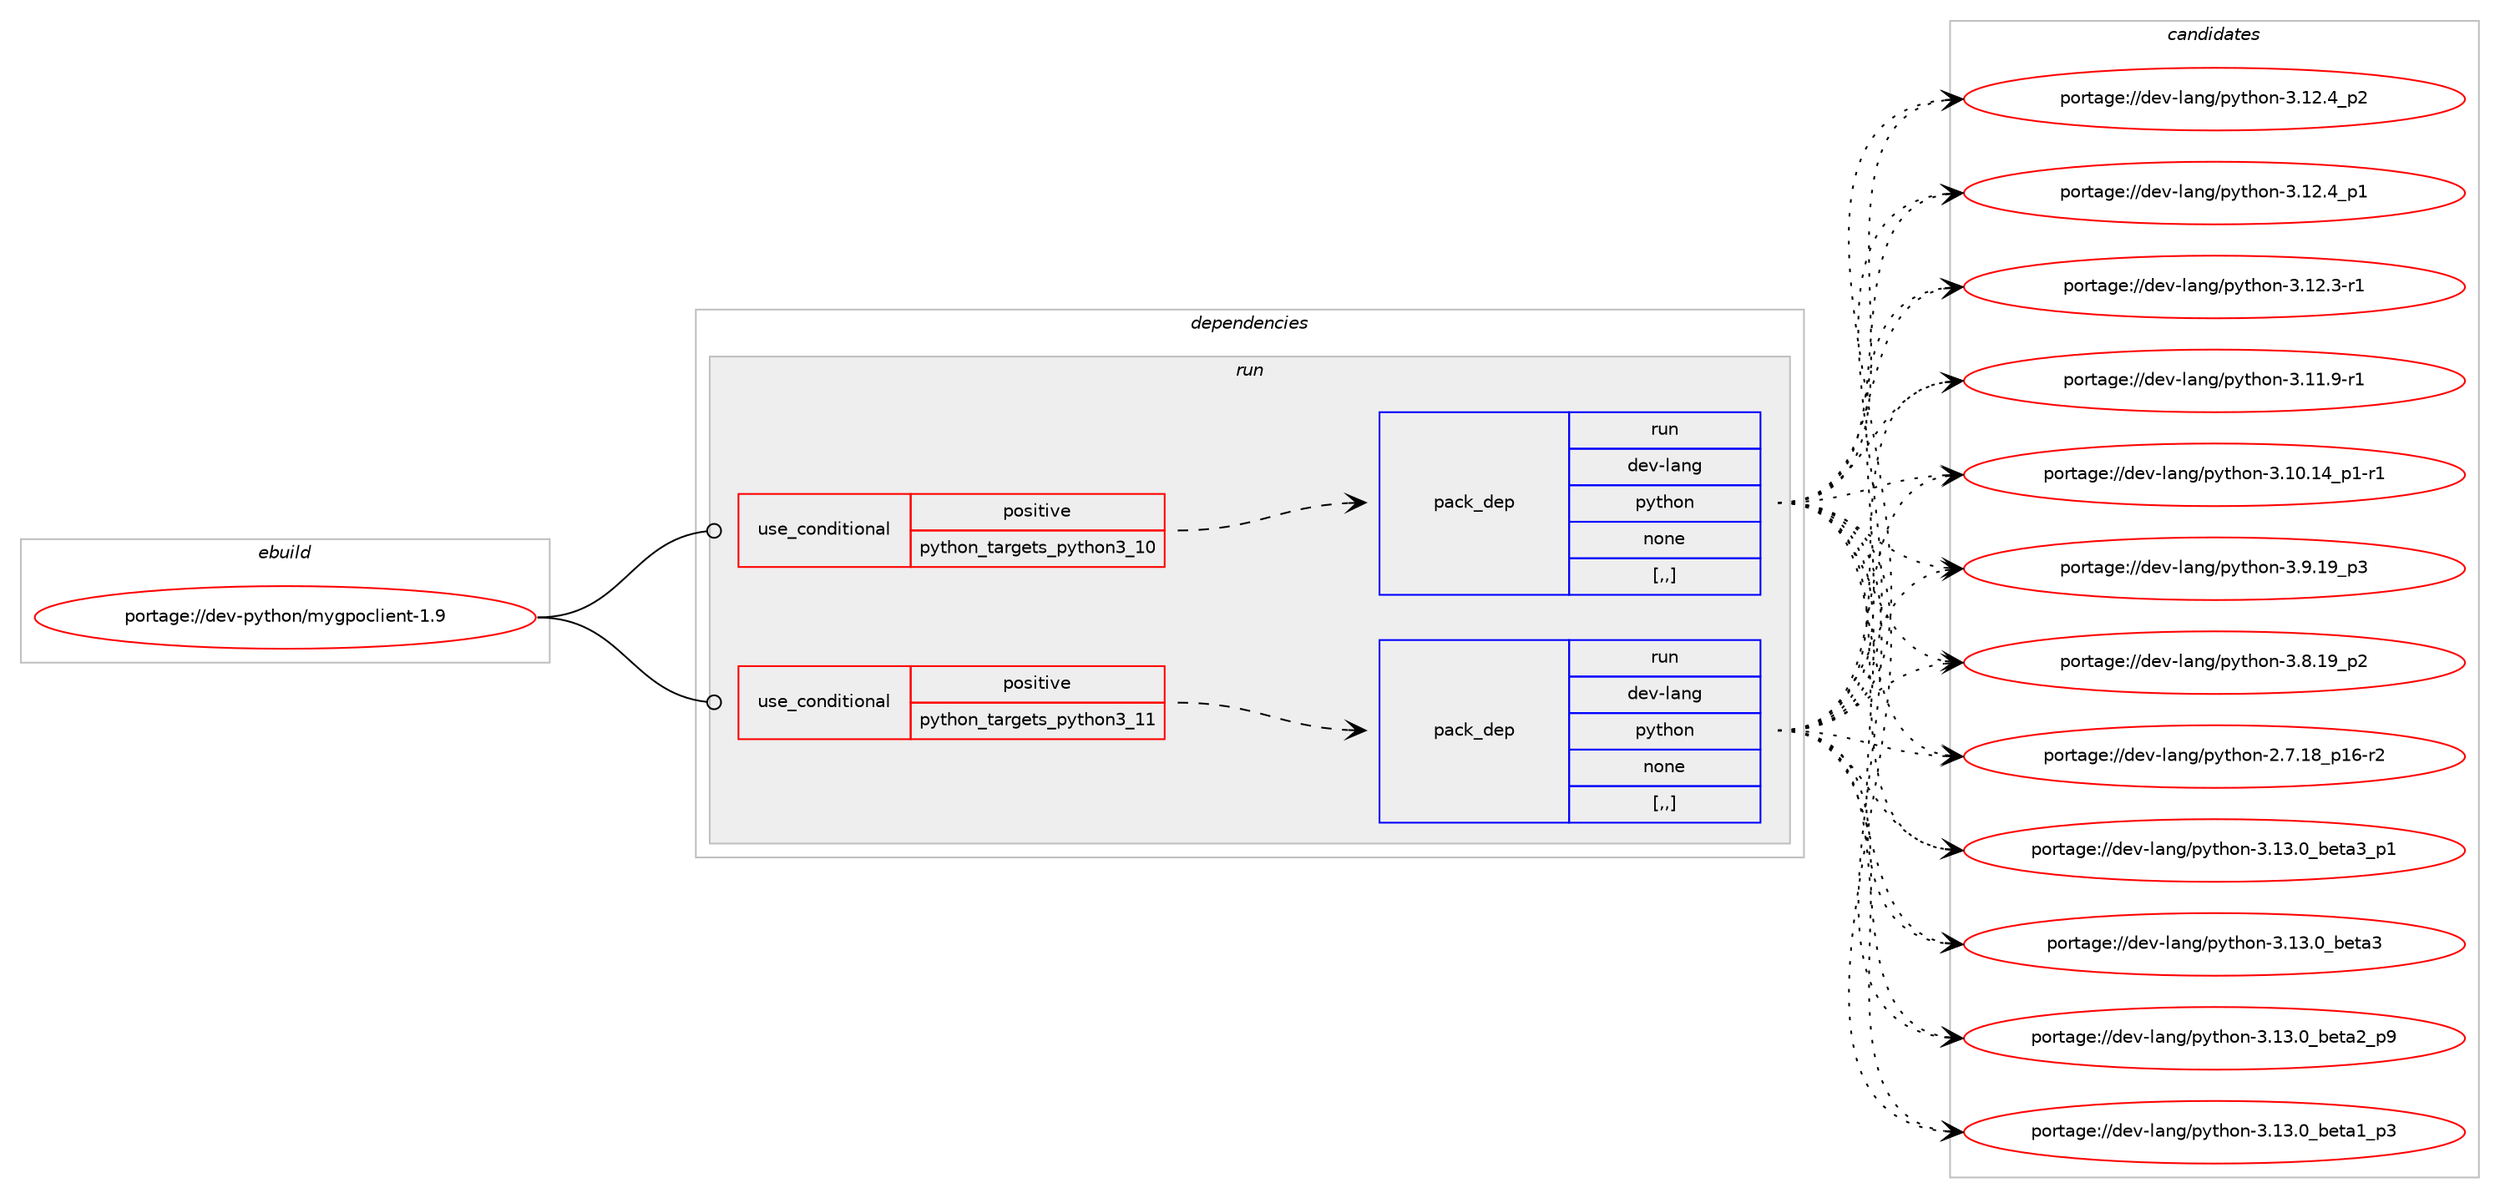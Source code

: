digraph prolog {

# *************
# Graph options
# *************

newrank=true;
concentrate=true;
compound=true;
graph [rankdir=LR,fontname=Helvetica,fontsize=10,ranksep=1.5];#, ranksep=2.5, nodesep=0.2];
edge  [arrowhead=vee];
node  [fontname=Helvetica,fontsize=10];

# **********
# The ebuild
# **********

subgraph cluster_leftcol {
color=gray;
label=<<i>ebuild</i>>;
id [label="portage://dev-python/mygpoclient-1.9", color=red, width=4, href="../dev-python/mygpoclient-1.9.svg"];
}

# ****************
# The dependencies
# ****************

subgraph cluster_midcol {
color=gray;
label=<<i>dependencies</i>>;
subgraph cluster_compile {
fillcolor="#eeeeee";
style=filled;
label=<<i>compile</i>>;
}
subgraph cluster_compileandrun {
fillcolor="#eeeeee";
style=filled;
label=<<i>compile and run</i>>;
}
subgraph cluster_run {
fillcolor="#eeeeee";
style=filled;
label=<<i>run</i>>;
subgraph cond34973 {
dependency151646 [label=<<TABLE BORDER="0" CELLBORDER="1" CELLSPACING="0" CELLPADDING="4"><TR><TD ROWSPAN="3" CELLPADDING="10">use_conditional</TD></TR><TR><TD>positive</TD></TR><TR><TD>python_targets_python3_10</TD></TR></TABLE>>, shape=none, color=red];
subgraph pack115424 {
dependency151647 [label=<<TABLE BORDER="0" CELLBORDER="1" CELLSPACING="0" CELLPADDING="4" WIDTH="220"><TR><TD ROWSPAN="6" CELLPADDING="30">pack_dep</TD></TR><TR><TD WIDTH="110">run</TD></TR><TR><TD>dev-lang</TD></TR><TR><TD>python</TD></TR><TR><TD>none</TD></TR><TR><TD>[,,]</TD></TR></TABLE>>, shape=none, color=blue];
}
dependency151646:e -> dependency151647:w [weight=20,style="dashed",arrowhead="vee"];
}
id:e -> dependency151646:w [weight=20,style="solid",arrowhead="odot"];
subgraph cond34974 {
dependency151648 [label=<<TABLE BORDER="0" CELLBORDER="1" CELLSPACING="0" CELLPADDING="4"><TR><TD ROWSPAN="3" CELLPADDING="10">use_conditional</TD></TR><TR><TD>positive</TD></TR><TR><TD>python_targets_python3_11</TD></TR></TABLE>>, shape=none, color=red];
subgraph pack115425 {
dependency151649 [label=<<TABLE BORDER="0" CELLBORDER="1" CELLSPACING="0" CELLPADDING="4" WIDTH="220"><TR><TD ROWSPAN="6" CELLPADDING="30">pack_dep</TD></TR><TR><TD WIDTH="110">run</TD></TR><TR><TD>dev-lang</TD></TR><TR><TD>python</TD></TR><TR><TD>none</TD></TR><TR><TD>[,,]</TD></TR></TABLE>>, shape=none, color=blue];
}
dependency151648:e -> dependency151649:w [weight=20,style="dashed",arrowhead="vee"];
}
id:e -> dependency151648:w [weight=20,style="solid",arrowhead="odot"];
}
}

# **************
# The candidates
# **************

subgraph cluster_choices {
rank=same;
color=gray;
label=<<i>candidates</i>>;

subgraph choice115424 {
color=black;
nodesep=1;
choice10010111845108971101034711212111610411111045514649514648959810111697519511249 [label="portage://dev-lang/python-3.13.0_beta3_p1", color=red, width=4,href="../dev-lang/python-3.13.0_beta3_p1.svg"];
choice1001011184510897110103471121211161041111104551464951464895981011169751 [label="portage://dev-lang/python-3.13.0_beta3", color=red, width=4,href="../dev-lang/python-3.13.0_beta3.svg"];
choice10010111845108971101034711212111610411111045514649514648959810111697509511257 [label="portage://dev-lang/python-3.13.0_beta2_p9", color=red, width=4,href="../dev-lang/python-3.13.0_beta2_p9.svg"];
choice10010111845108971101034711212111610411111045514649514648959810111697499511251 [label="portage://dev-lang/python-3.13.0_beta1_p3", color=red, width=4,href="../dev-lang/python-3.13.0_beta1_p3.svg"];
choice100101118451089711010347112121116104111110455146495046529511250 [label="portage://dev-lang/python-3.12.4_p2", color=red, width=4,href="../dev-lang/python-3.12.4_p2.svg"];
choice100101118451089711010347112121116104111110455146495046529511249 [label="portage://dev-lang/python-3.12.4_p1", color=red, width=4,href="../dev-lang/python-3.12.4_p1.svg"];
choice100101118451089711010347112121116104111110455146495046514511449 [label="portage://dev-lang/python-3.12.3-r1", color=red, width=4,href="../dev-lang/python-3.12.3-r1.svg"];
choice100101118451089711010347112121116104111110455146494946574511449 [label="portage://dev-lang/python-3.11.9-r1", color=red, width=4,href="../dev-lang/python-3.11.9-r1.svg"];
choice100101118451089711010347112121116104111110455146494846495295112494511449 [label="portage://dev-lang/python-3.10.14_p1-r1", color=red, width=4,href="../dev-lang/python-3.10.14_p1-r1.svg"];
choice100101118451089711010347112121116104111110455146574649579511251 [label="portage://dev-lang/python-3.9.19_p3", color=red, width=4,href="../dev-lang/python-3.9.19_p3.svg"];
choice100101118451089711010347112121116104111110455146564649579511250 [label="portage://dev-lang/python-3.8.19_p2", color=red, width=4,href="../dev-lang/python-3.8.19_p2.svg"];
choice100101118451089711010347112121116104111110455046554649569511249544511450 [label="portage://dev-lang/python-2.7.18_p16-r2", color=red, width=4,href="../dev-lang/python-2.7.18_p16-r2.svg"];
dependency151647:e -> choice10010111845108971101034711212111610411111045514649514648959810111697519511249:w [style=dotted,weight="100"];
dependency151647:e -> choice1001011184510897110103471121211161041111104551464951464895981011169751:w [style=dotted,weight="100"];
dependency151647:e -> choice10010111845108971101034711212111610411111045514649514648959810111697509511257:w [style=dotted,weight="100"];
dependency151647:e -> choice10010111845108971101034711212111610411111045514649514648959810111697499511251:w [style=dotted,weight="100"];
dependency151647:e -> choice100101118451089711010347112121116104111110455146495046529511250:w [style=dotted,weight="100"];
dependency151647:e -> choice100101118451089711010347112121116104111110455146495046529511249:w [style=dotted,weight="100"];
dependency151647:e -> choice100101118451089711010347112121116104111110455146495046514511449:w [style=dotted,weight="100"];
dependency151647:e -> choice100101118451089711010347112121116104111110455146494946574511449:w [style=dotted,weight="100"];
dependency151647:e -> choice100101118451089711010347112121116104111110455146494846495295112494511449:w [style=dotted,weight="100"];
dependency151647:e -> choice100101118451089711010347112121116104111110455146574649579511251:w [style=dotted,weight="100"];
dependency151647:e -> choice100101118451089711010347112121116104111110455146564649579511250:w [style=dotted,weight="100"];
dependency151647:e -> choice100101118451089711010347112121116104111110455046554649569511249544511450:w [style=dotted,weight="100"];
}
subgraph choice115425 {
color=black;
nodesep=1;
choice10010111845108971101034711212111610411111045514649514648959810111697519511249 [label="portage://dev-lang/python-3.13.0_beta3_p1", color=red, width=4,href="../dev-lang/python-3.13.0_beta3_p1.svg"];
choice1001011184510897110103471121211161041111104551464951464895981011169751 [label="portage://dev-lang/python-3.13.0_beta3", color=red, width=4,href="../dev-lang/python-3.13.0_beta3.svg"];
choice10010111845108971101034711212111610411111045514649514648959810111697509511257 [label="portage://dev-lang/python-3.13.0_beta2_p9", color=red, width=4,href="../dev-lang/python-3.13.0_beta2_p9.svg"];
choice10010111845108971101034711212111610411111045514649514648959810111697499511251 [label="portage://dev-lang/python-3.13.0_beta1_p3", color=red, width=4,href="../dev-lang/python-3.13.0_beta1_p3.svg"];
choice100101118451089711010347112121116104111110455146495046529511250 [label="portage://dev-lang/python-3.12.4_p2", color=red, width=4,href="../dev-lang/python-3.12.4_p2.svg"];
choice100101118451089711010347112121116104111110455146495046529511249 [label="portage://dev-lang/python-3.12.4_p1", color=red, width=4,href="../dev-lang/python-3.12.4_p1.svg"];
choice100101118451089711010347112121116104111110455146495046514511449 [label="portage://dev-lang/python-3.12.3-r1", color=red, width=4,href="../dev-lang/python-3.12.3-r1.svg"];
choice100101118451089711010347112121116104111110455146494946574511449 [label="portage://dev-lang/python-3.11.9-r1", color=red, width=4,href="../dev-lang/python-3.11.9-r1.svg"];
choice100101118451089711010347112121116104111110455146494846495295112494511449 [label="portage://dev-lang/python-3.10.14_p1-r1", color=red, width=4,href="../dev-lang/python-3.10.14_p1-r1.svg"];
choice100101118451089711010347112121116104111110455146574649579511251 [label="portage://dev-lang/python-3.9.19_p3", color=red, width=4,href="../dev-lang/python-3.9.19_p3.svg"];
choice100101118451089711010347112121116104111110455146564649579511250 [label="portage://dev-lang/python-3.8.19_p2", color=red, width=4,href="../dev-lang/python-3.8.19_p2.svg"];
choice100101118451089711010347112121116104111110455046554649569511249544511450 [label="portage://dev-lang/python-2.7.18_p16-r2", color=red, width=4,href="../dev-lang/python-2.7.18_p16-r2.svg"];
dependency151649:e -> choice10010111845108971101034711212111610411111045514649514648959810111697519511249:w [style=dotted,weight="100"];
dependency151649:e -> choice1001011184510897110103471121211161041111104551464951464895981011169751:w [style=dotted,weight="100"];
dependency151649:e -> choice10010111845108971101034711212111610411111045514649514648959810111697509511257:w [style=dotted,weight="100"];
dependency151649:e -> choice10010111845108971101034711212111610411111045514649514648959810111697499511251:w [style=dotted,weight="100"];
dependency151649:e -> choice100101118451089711010347112121116104111110455146495046529511250:w [style=dotted,weight="100"];
dependency151649:e -> choice100101118451089711010347112121116104111110455146495046529511249:w [style=dotted,weight="100"];
dependency151649:e -> choice100101118451089711010347112121116104111110455146495046514511449:w [style=dotted,weight="100"];
dependency151649:e -> choice100101118451089711010347112121116104111110455146494946574511449:w [style=dotted,weight="100"];
dependency151649:e -> choice100101118451089711010347112121116104111110455146494846495295112494511449:w [style=dotted,weight="100"];
dependency151649:e -> choice100101118451089711010347112121116104111110455146574649579511251:w [style=dotted,weight="100"];
dependency151649:e -> choice100101118451089711010347112121116104111110455146564649579511250:w [style=dotted,weight="100"];
dependency151649:e -> choice100101118451089711010347112121116104111110455046554649569511249544511450:w [style=dotted,weight="100"];
}
}

}
